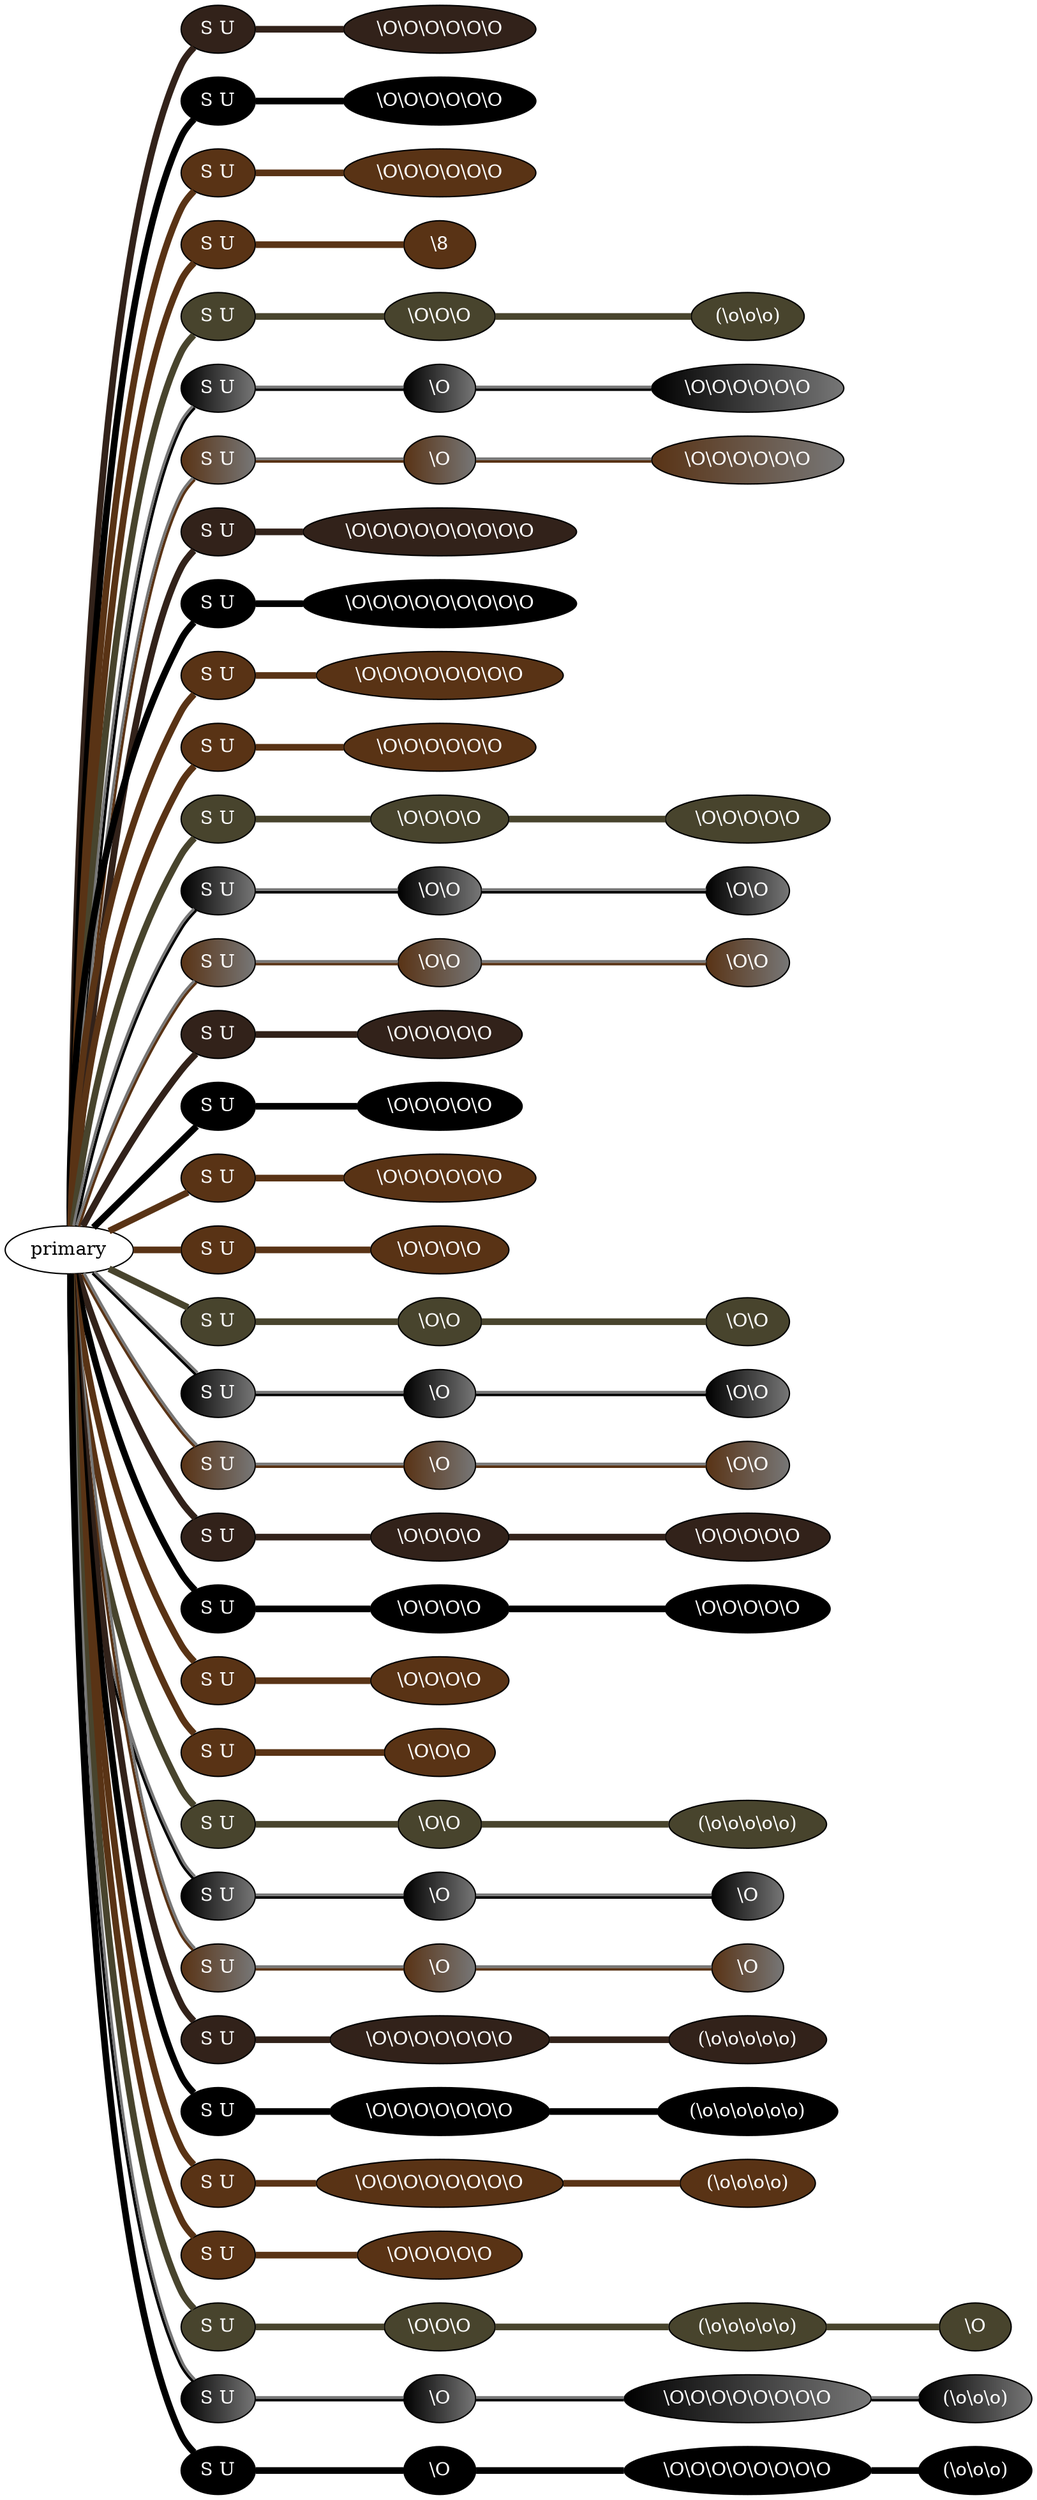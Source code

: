 graph {
 graph [rankdir=LR]
"1" [qtype="pendant_node", pendant_colors="#32221A", pendant_ply="S", pendant_attach="U", pendant_length="71.0", label="S U", style=filled, fillcolor="#32221A", fontcolor="#ffffff"]
"primary" -- "1" [qtype="pendant_link",penwidth=5,color="#32221A"]
"1:0" [qtype="knot_node", knot_value="6", knot_type="S", knot_position="12.0", knot_spin="Z", label="\\O\\O\\O\\O\\O\\O", style=filled, fillcolor="#32221A" , fontcolor="#ffffff"]
"1" -- "1:0" [qtype="knot_link",penwidth=5,color="#32221A"]
"2" [qtype="pendant_node", pendant_colors="#000000", pendant_ply="S", pendant_attach="U", pendant_length="45.5", label="S U", style=filled, fillcolor="#000000", fontcolor="#ffffff"]
"primary" -- "2" [qtype="pendant_link",penwidth=5,color="#000000"]
"2:0" [qtype="knot_node", knot_value="6", knot_type="S", knot_position="12.0", knot_spin="Z", label="\\O\\O\\O\\O\\O\\O", style=filled, fillcolor="#000000" , fontcolor="#ffffff"]
"2" -- "2:0" [qtype="knot_link",penwidth=5,color="#000000"]
"3" [qtype="pendant_node", pendant_colors="#593315", pendant_ply="S", pendant_attach="U", pendant_length="47.5", label="S U", style=filled, fillcolor="#593315", fontcolor="#ffffff"]
"primary" -- "3" [qtype="pendant_link",penwidth=5,color="#593315"]
"3:0" [qtype="knot_node", knot_value="6", knot_type="S", knot_position="12.5", knot_spin="Z", label="\\O\\O\\O\\O\\O\\O", style=filled, fillcolor="#593315" , fontcolor="#ffffff"]
"3" -- "3:0" [qtype="knot_link",penwidth=5,color="#593315"]
"4" [qtype="pendant_node", pendant_colors="#593315", pendant_ply="S", pendant_attach="U", pendant_length="54.0", label="S U", style=filled, fillcolor="#593315", fontcolor="#ffffff"]
"primary" -- "4" [qtype="pendant_link",penwidth=5,color="#593315"]
"4:0" [qtype="knot_node", knot_value="4", knot_type="E", knot_position="11.5", knot_spin="Z", label="\\8", style=filled, fillcolor="#593315" , fontcolor="#ffffff"]
"4" -- "4:0" [qtype="knot_link",penwidth=5,color="#593315"]
"5" [qtype="pendant_node", pendant_colors="#48442D", pendant_ply="S", pendant_attach="U", pendant_length="45.5", label="S U", style=filled, fillcolor="#48442D", fontcolor="#ffffff"]
"primary" -- "5" [qtype="pendant_link",penwidth=5,color="#48442D"]
"5:0" [qtype="knot_node", knot_value="3", knot_type="S", knot_position="12.0", knot_spin="Z", label="\\O\\O\\O", style=filled, fillcolor="#48442D" , fontcolor="#ffffff"]
"5" -- "5:0" [qtype="knot_link",penwidth=5,color="#48442D"]
"5:1" [qtype="knot_node", knot_value="3", knot_type="L", knot_position="19.5", knot_spin="Z", label="(\\o\\o\\o)", style=filled, fillcolor="#48442D" , fontcolor="#ffffff"]
"5:0" -- "5:1" [qtype="knot_link",penwidth=5,color="#48442D"]
"6" [qtype="pendant_node", pendant_colors="#000000:#777777", pendant_ply="S", pendant_attach="U", pendant_length="40.5", label="S U", style=filled, fillcolor="#000000:#777777", fontcolor="#ffffff"]
"primary" -- "6" [qtype="pendant_link",penwidth=2,color="#000000:#777777"]
"6:0" [qtype="knot_node", knot_value="1", knot_type="S", knot_position="5.5", knot_spin="Z", label="\\O", style=filled, fillcolor="#000000:#777777" , fontcolor="#ffffff"]
"6" -- "6:0" [qtype="knot_link",penwidth=2,color="#000000:#777777"]
"6:1" [qtype="knot_node", knot_value="6", knot_type="S", knot_position="12.0", knot_spin="Z", label="\\O\\O\\O\\O\\O\\O", style=filled, fillcolor="#000000:#777777" , fontcolor="#ffffff"]
"6:0" -- "6:1" [qtype="knot_link",penwidth=2,color="#000000:#777777"]
"7" [qtype="pendant_node", pendant_colors="#593315:#777777", pendant_ply="S", pendant_attach="U", pendant_length="37.0", label="S U", style=filled, fillcolor="#593315:#777777", fontcolor="#ffffff"]
"primary" -- "7" [qtype="pendant_link",penwidth=2,color="#593315:#777777"]
"7:0" [qtype="knot_node", knot_value="1", knot_type="S", knot_position="5.5", knot_spin="Z", label="\\O", style=filled, fillcolor="#593315:#777777" , fontcolor="#ffffff"]
"7" -- "7:0" [qtype="knot_link",penwidth=2,color="#593315:#777777"]
"7:1" [qtype="knot_node", knot_value="6", knot_type="S", knot_position="12.0", knot_spin="Z", label="\\O\\O\\O\\O\\O\\O", style=filled, fillcolor="#593315:#777777" , fontcolor="#ffffff"]
"7:0" -- "7:1" [qtype="knot_link",penwidth=2,color="#593315:#777777"]
"8" [qtype="pendant_node", pendant_colors="#32221A", pendant_ply="S", pendant_attach="U", pendant_length="56.5", label="S U", style=filled, fillcolor="#32221A", fontcolor="#ffffff"]
"primary" -- "8" [qtype="pendant_link",penwidth=5,color="#32221A"]
"8:0" [qtype="knot_node", knot_value="9", knot_type="S", knot_position="13.5", knot_spin="Z", label="\\O\\O\\O\\O\\O\\O\\O\\O\\O", style=filled, fillcolor="#32221A" , fontcolor="#ffffff"]
"8" -- "8:0" [qtype="knot_link",penwidth=5,color="#32221A"]
"9" [qtype="pendant_node", pendant_colors="#000000", pendant_ply="S", pendant_attach="U", pendant_length="43.5", label="S U", style=filled, fillcolor="#000000", fontcolor="#ffffff"]
"primary" -- "9" [qtype="pendant_link",penwidth=5,color="#000000"]
"9:0" [qtype="knot_node", knot_value="9", knot_type="S", knot_position="13.5", knot_spin="Z", label="\\O\\O\\O\\O\\O\\O\\O\\O\\O", style=filled, fillcolor="#000000" , fontcolor="#ffffff"]
"9" -- "9:0" [qtype="knot_link",penwidth=5,color="#000000"]
"10" [qtype="pendant_node", pendant_colors="#593315", pendant_ply="S", pendant_attach="U", pendant_length="55.0", label="S U", style=filled, fillcolor="#593315", fontcolor="#ffffff"]
"primary" -- "10" [qtype="pendant_link",penwidth=5,color="#593315"]
"10:0" [qtype="knot_node", knot_value="8", knot_type="S", knot_position="13.0", knot_spin="Z", label="\\O\\O\\O\\O\\O\\O\\O\\O", style=filled, fillcolor="#593315" , fontcolor="#ffffff"]
"10" -- "10:0" [qtype="knot_link",penwidth=5,color="#593315"]
"11" [qtype="pendant_node", pendant_colors="#593315", pendant_ply="S", pendant_attach="U", pendant_length="58.0", label="S U", style=filled, fillcolor="#593315", fontcolor="#ffffff"]
"primary" -- "11" [qtype="pendant_link",penwidth=5,color="#593315"]
"11:0" [qtype="knot_node", knot_value="6", knot_type="S", knot_position="13.0", knot_spin="Z", label="\\O\\O\\O\\O\\O\\O", style=filled, fillcolor="#593315" , fontcolor="#ffffff"]
"11" -- "11:0" [qtype="knot_link",penwidth=5,color="#593315"]
"12" [qtype="pendant_node", pendant_colors="#48442D", pendant_ply="S", pendant_attach="U", pendant_length="55.0", label="S U", style=filled, fillcolor="#48442D", fontcolor="#ffffff"]
"primary" -- "12" [qtype="pendant_link",penwidth=5,color="#48442D"]
"12:0" [qtype="knot_node", knot_value="4", knot_type="S", knot_position="12.5", knot_spin="Z", label="\\O\\O\\O\\O", style=filled, fillcolor="#48442D" , fontcolor="#ffffff"]
"12" -- "12:0" [qtype="knot_link",penwidth=5,color="#48442D"]
"12:1" [qtype="knot_node", knot_value="5", knot_type="S", knot_position="19.0", knot_spin="Z", label="\\O\\O\\O\\O\\O", style=filled, fillcolor="#48442D" , fontcolor="#ffffff"]
"12:0" -- "12:1" [qtype="knot_link",penwidth=5,color="#48442D"]
"13" [qtype="pendant_node", pendant_colors="#000000:#777777", pendant_ply="S", pendant_attach="U", pendant_length="44.5", label="S U", style=filled, fillcolor="#000000:#777777", fontcolor="#ffffff"]
"primary" -- "13" [qtype="pendant_link",penwidth=2,color="#000000:#777777"]
"13:0" [qtype="knot_node", knot_value="2", knot_type="S", knot_position="5.0", knot_spin="Z", label="\\O\\O", style=filled, fillcolor="#000000:#777777" , fontcolor="#ffffff"]
"13" -- "13:0" [qtype="knot_link",penwidth=2,color="#000000:#777777"]
"13:1" [qtype="knot_node", knot_value="2", knot_type="S", knot_position="12.0", knot_spin="Z", label="\\O\\O", style=filled, fillcolor="#000000:#777777" , fontcolor="#ffffff"]
"13:0" -- "13:1" [qtype="knot_link",penwidth=2,color="#000000:#777777"]
"14" [qtype="pendant_node", pendant_colors="#593315:#777777", pendant_ply="S", pendant_attach="U", pendant_length="36.0", label="S U", style=filled, fillcolor="#593315:#777777", fontcolor="#ffffff"]
"primary" -- "14" [qtype="pendant_link",penwidth=2,color="#593315:#777777"]
"14:0" [qtype="knot_node", knot_value="2", knot_type="S", knot_position="5.0", knot_spin="Z", label="\\O\\O", style=filled, fillcolor="#593315:#777777" , fontcolor="#ffffff"]
"14" -- "14:0" [qtype="knot_link",penwidth=2,color="#593315:#777777"]
"14:1" [qtype="knot_node", knot_value="2", knot_type="S", knot_position="12.0", knot_spin="Z", label="\\O\\O", style=filled, fillcolor="#593315:#777777" , fontcolor="#ffffff"]
"14:0" -- "14:1" [qtype="knot_link",penwidth=2,color="#593315:#777777"]
"15" [qtype="pendant_node", pendant_colors="#32221A", pendant_ply="S", pendant_attach="U", pendant_length="51.5", label="S U", style=filled, fillcolor="#32221A", fontcolor="#ffffff"]
"primary" -- "15" [qtype="pendant_link",penwidth=5,color="#32221A"]
"15:0" [qtype="knot_node", knot_value="5", knot_type="S", knot_position="12.5", knot_spin="Z", label="\\O\\O\\O\\O\\O", style=filled, fillcolor="#32221A" , fontcolor="#ffffff"]
"15" -- "15:0" [qtype="knot_link",penwidth=5,color="#32221A"]
"16" [qtype="pendant_node", pendant_colors="#000000", pendant_ply="S", pendant_attach="U", pendant_length="56.0", label="S U", style=filled, fillcolor="#000000", fontcolor="#ffffff"]
"primary" -- "16" [qtype="pendant_link",penwidth=5,color="#000000"]
"16:0" [qtype="knot_node", knot_value="5", knot_type="S", knot_position="13.0", knot_spin="Z", label="\\O\\O\\O\\O\\O", style=filled, fillcolor="#000000" , fontcolor="#ffffff"]
"16" -- "16:0" [qtype="knot_link",penwidth=5,color="#000000"]
"17" [qtype="pendant_node", pendant_colors="#593315", pendant_ply="S", pendant_attach="U", pendant_length="60.0", label="S U", style=filled, fillcolor="#593315", fontcolor="#ffffff"]
"primary" -- "17" [qtype="pendant_link",penwidth=5,color="#593315"]
"17:0" [qtype="knot_node", knot_value="6", knot_type="S", knot_position="13.0", knot_spin="Z", label="\\O\\O\\O\\O\\O\\O", style=filled, fillcolor="#593315" , fontcolor="#ffffff"]
"17" -- "17:0" [qtype="knot_link",penwidth=5,color="#593315"]
"18" [qtype="pendant_node", pendant_colors="#593315", pendant_ply="S", pendant_attach="U", pendant_length="40.5", label="S U", style=filled, fillcolor="#593315", fontcolor="#ffffff"]
"primary" -- "18" [qtype="pendant_link",penwidth=5,color="#593315"]
"18:0" [qtype="knot_node", knot_value="4", knot_type="S", knot_position="12.5", knot_spin="Z", label="\\O\\O\\O\\O", style=filled, fillcolor="#593315" , fontcolor="#ffffff"]
"18" -- "18:0" [qtype="knot_link",penwidth=5,color="#593315"]
"19" [qtype="pendant_node", pendant_colors="#48442D", pendant_ply="S", pendant_attach="U", pendant_length="57.0", label="S U", style=filled, fillcolor="#48442D", fontcolor="#ffffff"]
"primary" -- "19" [qtype="pendant_link",penwidth=5,color="#48442D"]
"19:0" [qtype="knot_node", knot_value="2", knot_type="S", knot_position="12.0", knot_spin="Z", label="\\O\\O", style=filled, fillcolor="#48442D" , fontcolor="#ffffff"]
"19" -- "19:0" [qtype="knot_link",penwidth=5,color="#48442D"]
"19:1" [qtype="knot_node", knot_value="2", knot_type="S", knot_position="18.0", knot_spin="Z", label="\\O\\O", style=filled, fillcolor="#48442D" , fontcolor="#ffffff"]
"19:0" -- "19:1" [qtype="knot_link",penwidth=5,color="#48442D"]
"20" [qtype="pendant_node", pendant_colors="#000000:#777777", pendant_ply="S", pendant_attach="U", pendant_length="41.5", label="S U", style=filled, fillcolor="#000000:#777777", fontcolor="#ffffff"]
"primary" -- "20" [qtype="pendant_link",penwidth=2,color="#000000:#777777"]
"20:0" [qtype="knot_node", knot_value="1", knot_type="S", knot_position="4.5", knot_spin="Z", label="\\O", style=filled, fillcolor="#000000:#777777" , fontcolor="#ffffff"]
"20" -- "20:0" [qtype="knot_link",penwidth=2,color="#000000:#777777"]
"20:1" [qtype="knot_node", knot_value="2", knot_type="S", knot_position="12.5", knot_spin="Z", label="\\O\\O", style=filled, fillcolor="#000000:#777777" , fontcolor="#ffffff"]
"20:0" -- "20:1" [qtype="knot_link",penwidth=2,color="#000000:#777777"]
"21" [qtype="pendant_node", pendant_colors="#593315:#777777", pendant_ply="S", pendant_attach="U", pendant_length="34.0", label="S U", style=filled, fillcolor="#593315:#777777", fontcolor="#ffffff"]
"primary" -- "21" [qtype="pendant_link",penwidth=2,color="#593315:#777777"]
"21:0" [qtype="knot_node", knot_value="1", knot_type="S", knot_position="5.0", knot_spin="Z", label="\\O", style=filled, fillcolor="#593315:#777777" , fontcolor="#ffffff"]
"21" -- "21:0" [qtype="knot_link",penwidth=2,color="#593315:#777777"]
"21:1" [qtype="knot_node", knot_value="2", knot_type="S", knot_position="12.5", knot_spin="Z", label="\\O\\O", style=filled, fillcolor="#593315:#777777" , fontcolor="#ffffff"]
"21:0" -- "21:1" [qtype="knot_link",penwidth=2,color="#593315:#777777"]
"22" [qtype="pendant_node", pendant_colors="#32221A", pendant_ply="S", pendant_attach="U", pendant_length="48.0", label="S U", style=filled, fillcolor="#32221A", fontcolor="#ffffff"]
"primary" -- "22" [qtype="pendant_link",penwidth=5,color="#32221A"]
"22:0" [qtype="knot_node", knot_value="4", knot_type="S", knot_position="13.0", knot_spin="Z", label="\\O\\O\\O\\O", style=filled, fillcolor="#32221A" , fontcolor="#ffffff"]
"22" -- "22:0" [qtype="knot_link",penwidth=5,color="#32221A"]
"22:1" [qtype="knot_node", knot_value="5", knot_type="S", knot_position="21.5", knot_spin="Z", label="\\O\\O\\O\\O\\O", style=filled, fillcolor="#32221A" , fontcolor="#ffffff"]
"22:0" -- "22:1" [qtype="knot_link",penwidth=5,color="#32221A"]
"23" [qtype="pendant_node", pendant_colors="#000000", pendant_ply="S", pendant_attach="U", pendant_length="43.0", label="S U", style=filled, fillcolor="#000000", fontcolor="#ffffff"]
"primary" -- "23" [qtype="pendant_link",penwidth=5,color="#000000"]
"23:0" [qtype="knot_node", knot_value="4", knot_type="S", knot_position="13.5", knot_spin="Z", label="\\O\\O\\O\\O", style=filled, fillcolor="#000000" , fontcolor="#ffffff"]
"23" -- "23:0" [qtype="knot_link",penwidth=5,color="#000000"]
"23:1" [qtype="knot_node", knot_value="5", knot_type="S", knot_position="21.5", knot_spin="Z", label="\\O\\O\\O\\O\\O", style=filled, fillcolor="#000000" , fontcolor="#ffffff"]
"23:0" -- "23:1" [qtype="knot_link",penwidth=5,color="#000000"]
"24" [qtype="pendant_node", pendant_colors="#593315", pendant_ply="S", pendant_attach="U", pendant_length="40.5", label="S U", style=filled, fillcolor="#593315", fontcolor="#ffffff"]
"primary" -- "24" [qtype="pendant_link",penwidth=5,color="#593315"]
"24:0" [qtype="knot_node", knot_value="4", knot_type="S", knot_position="11.5", knot_spin="Z", label="\\O\\O\\O\\O", style=filled, fillcolor="#593315" , fontcolor="#ffffff"]
"24" -- "24:0" [qtype="knot_link",penwidth=5,color="#593315"]
"25" [qtype="pendant_node", pendant_colors="#593315", pendant_ply="S", pendant_attach="U", pendant_length="42.0", label="S U", style=filled, fillcolor="#593315", fontcolor="#ffffff"]
"primary" -- "25" [qtype="pendant_link",penwidth=5,color="#593315"]
"25:0" [qtype="knot_node", knot_value="3", knot_type="S", knot_position="12.0", knot_spin="Z", label="\\O\\O\\O", style=filled, fillcolor="#593315" , fontcolor="#ffffff"]
"25" -- "25:0" [qtype="knot_link",penwidth=5,color="#593315"]
"26" [qtype="pendant_node", pendant_colors="#48442D", pendant_ply="S", pendant_attach="U", pendant_length="33.0", label="S U", style=filled, fillcolor="#48442D", fontcolor="#ffffff"]
"primary" -- "26" [qtype="pendant_link",penwidth=5,color="#48442D"]
"26:0" [qtype="knot_node", knot_value="2", knot_type="S", knot_position="12.0", knot_spin="Z", label="\\O\\O", style=filled, fillcolor="#48442D" , fontcolor="#ffffff"]
"26" -- "26:0" [qtype="knot_link",penwidth=5,color="#48442D"]
"26:1" [qtype="knot_node", knot_value="5", knot_type="L", knot_position="25.0", knot_spin="Z", label="(\\o\\o\\o\\o\\o)", style=filled, fillcolor="#48442D" , fontcolor="#ffffff"]
"26:0" -- "26:1" [qtype="knot_link",penwidth=5,color="#48442D"]
"27" [qtype="pendant_node", pendant_colors="#000000:#777777", pendant_ply="S", pendant_attach="U", pendant_length="39.5", label="S U", style=filled, fillcolor="#000000:#777777", fontcolor="#ffffff"]
"primary" -- "27" [qtype="pendant_link",penwidth=2,color="#000000:#777777"]
"27:0" [qtype="knot_node", knot_value="1", knot_type="S", knot_position="5.0", knot_spin="Z", label="\\O", style=filled, fillcolor="#000000:#777777" , fontcolor="#ffffff"]
"27" -- "27:0" [qtype="knot_link",penwidth=2,color="#000000:#777777"]
"27:1" [qtype="knot_node", knot_value="1", knot_type="S", knot_position="12.0", knot_spin="Z", label="\\O", style=filled, fillcolor="#000000:#777777" , fontcolor="#ffffff"]
"27:0" -- "27:1" [qtype="knot_link",penwidth=2,color="#000000:#777777"]
"28" [qtype="pendant_node", pendant_colors="#593315:#777777", pendant_ply="S", pendant_attach="U", pendant_length="51.0", label="S U", style=filled, fillcolor="#593315:#777777", fontcolor="#ffffff"]
"primary" -- "28" [qtype="pendant_link",penwidth=2,color="#593315:#777777"]
"28:0" [qtype="knot_node", knot_value="1", knot_type="S", knot_position="5.5", knot_spin="Z", label="\\O", style=filled, fillcolor="#593315:#777777" , fontcolor="#ffffff"]
"28" -- "28:0" [qtype="knot_link",penwidth=2,color="#593315:#777777"]
"28:1" [qtype="knot_node", knot_value="1", knot_type="S", knot_position="12.0", knot_spin="Z", label="\\O", style=filled, fillcolor="#593315:#777777" , fontcolor="#ffffff"]
"28:0" -- "28:1" [qtype="knot_link",penwidth=2,color="#593315:#777777"]
"29" [qtype="pendant_node", pendant_colors="#32221A", pendant_ply="S", pendant_attach="U", pendant_length="51.5", label="S U", style=filled, fillcolor="#32221A", fontcolor="#ffffff"]
"primary" -- "29" [qtype="pendant_link",penwidth=5,color="#32221A"]
"29:0" [qtype="knot_node", knot_value="7", knot_type="S", knot_position="14.5", knot_spin="Z", label="\\O\\O\\O\\O\\O\\O\\O", style=filled, fillcolor="#32221A" , fontcolor="#ffffff"]
"29" -- "29:0" [qtype="knot_link",penwidth=5,color="#32221A"]
"29:1" [qtype="knot_node", knot_value="5", knot_type="L", knot_position="23.5", knot_spin="Z", label="(\\o\\o\\o\\o\\o)", style=filled, fillcolor="#32221A" , fontcolor="#ffffff"]
"29:0" -- "29:1" [qtype="knot_link",penwidth=5,color="#32221A"]
"30" [qtype="pendant_node", pendant_colors="#000000", pendant_ply="S", pendant_attach="U", pendant_length="40.5", label="S U", style=filled, fillcolor="#000000", fontcolor="#ffffff"]
"primary" -- "30" [qtype="pendant_link",penwidth=5,color="#000000"]
"30:0" [qtype="knot_node", knot_value="7", knot_type="S", knot_position="14.0", knot_spin="Z", label="\\O\\O\\O\\O\\O\\O\\O", style=filled, fillcolor="#000000" , fontcolor="#ffffff"]
"30" -- "30:0" [qtype="knot_link",penwidth=5,color="#000000"]
"30:1" [qtype="knot_node", knot_value="6", knot_type="L", knot_position="22.0", knot_spin="Z", label="(\\o\\o\\o\\o\\o\\o)", style=filled, fillcolor="#000000" , fontcolor="#ffffff"]
"30:0" -- "30:1" [qtype="knot_link",penwidth=5,color="#000000"]
"31" [qtype="pendant_node", pendant_colors="#593315", pendant_ply="S", pendant_attach="U", pendant_length="43.5", label="S U", style=filled, fillcolor="#593315", fontcolor="#ffffff"]
"primary" -- "31" [qtype="pendant_link",penwidth=5,color="#593315"]
"31:0" [qtype="knot_node", knot_value="8", knot_type="S", knot_position="14.0", knot_spin="Z", label="\\O\\O\\O\\O\\O\\O\\O\\O", style=filled, fillcolor="#593315" , fontcolor="#ffffff"]
"31" -- "31:0" [qtype="knot_link",penwidth=5,color="#593315"]
"31:1" [qtype="knot_node", knot_value="4", knot_type="L", knot_position="22.5", knot_spin="Z", label="(\\o\\o\\o\\o)", style=filled, fillcolor="#593315" , fontcolor="#ffffff"]
"31:0" -- "31:1" [qtype="knot_link",penwidth=5,color="#593315"]
"32" [qtype="pendant_node", pendant_colors="#593315", pendant_ply="S", pendant_attach="U", pendant_length="42.5", label="S U", style=filled, fillcolor="#593315", fontcolor="#ffffff"]
"primary" -- "32" [qtype="pendant_link",penwidth=5,color="#593315"]
"32:0" [qtype="knot_node", knot_value="5", knot_type="S", knot_position="13.0", knot_spin="Z", label="\\O\\O\\O\\O\\O", style=filled, fillcolor="#593315" , fontcolor="#ffffff"]
"32" -- "32:0" [qtype="knot_link",penwidth=5,color="#593315"]
"33" [qtype="pendant_node", pendant_colors="#48442D", pendant_ply="S", pendant_attach="U", pendant_length="57.5", label="S U", style=filled, fillcolor="#48442D", fontcolor="#ffffff"]
"primary" -- "33" [qtype="pendant_link",penwidth=5,color="#48442D"]
"33:0" [qtype="knot_node", knot_value="3", knot_type="S", knot_position="14.0", knot_spin="Z", label="\\O\\O\\O", style=filled, fillcolor="#48442D" , fontcolor="#ffffff"]
"33" -- "33:0" [qtype="knot_link",penwidth=5,color="#48442D"]
"33:1" [qtype="knot_node", knot_value="5", knot_type="L", knot_position="23.5", knot_spin="Z", label="(\\o\\o\\o\\o\\o)", style=filled, fillcolor="#48442D" , fontcolor="#ffffff"]
"33:0" -- "33:1" [qtype="knot_link",penwidth=5,color="#48442D"]
"33:2" [qtype="knot_node", knot_value="1", knot_type="S", knot_position="43.5", knot_spin="Z", label="\\O", style=filled, fillcolor="#48442D" , fontcolor="#ffffff"]
"33:1" -- "33:2" [qtype="knot_link",penwidth=5,color="#48442D"]
"34" [qtype="pendant_node", pendant_colors="#000000:#777777", pendant_ply="S", pendant_attach="U", pendant_length="38.5", label="S U", style=filled, fillcolor="#000000:#777777", fontcolor="#ffffff"]
"primary" -- "34" [qtype="pendant_link",penwidth=2,color="#000000:#777777"]
"34:0" [qtype="knot_node", knot_value="1", knot_type="S", knot_position="7.5", knot_spin="Z", label="\\O", style=filled, fillcolor="#000000:#777777" , fontcolor="#ffffff"]
"34" -- "34:0" [qtype="knot_link",penwidth=2,color="#000000:#777777"]
"34:1" [qtype="knot_node", knot_value="8", knot_type="S", knot_position="14.0", knot_spin="Z", label="\\O\\O\\O\\O\\O\\O\\O\\O", style=filled, fillcolor="#000000:#777777" , fontcolor="#ffffff"]
"34:0" -- "34:1" [qtype="knot_link",penwidth=2,color="#000000:#777777"]
"34:2" [qtype="knot_node", knot_value="3", knot_type="L", knot_position="22.5", knot_spin="Z", label="(\\o\\o\\o)", style=filled, fillcolor="#000000:#777777" , fontcolor="#ffffff"]
"34:1" -- "34:2" [qtype="knot_link",penwidth=2,color="#000000:#777777"]
"35" [qtype="pendant_node", pendant_colors="#000000", pendant_ply="S", pendant_attach="U", pendant_length="26.0", label="S U", style=filled, fillcolor="#000000", fontcolor="#ffffff"]
"primary" -- "35" [qtype="pendant_link",penwidth=5,color="#000000"]
"35:0" [qtype="knot_node", knot_value="1", knot_type="S", knot_position="8.0", knot_spin="Z", label="\\O", style=filled, fillcolor="#000000" , fontcolor="#ffffff"]
"35" -- "35:0" [qtype="knot_link",penwidth=5,color="#000000"]
"35:1" [qtype="knot_node", knot_value="8", knot_type="S", knot_position="15.0", knot_spin="Z", label="\\O\\O\\O\\O\\O\\O\\O\\O", style=filled, fillcolor="#000000" , fontcolor="#ffffff"]
"35:0" -- "35:1" [qtype="knot_link",penwidth=5,color="#000000"]
"35:2" [qtype="knot_node", knot_value="3", knot_type="L", knot_position="23.5", knot_spin="Z", label="(\\o\\o\\o)", style=filled, fillcolor="#000000" , fontcolor="#ffffff"]
"35:1" -- "35:2" [qtype="knot_link",penwidth=5,color="#000000"]
}

